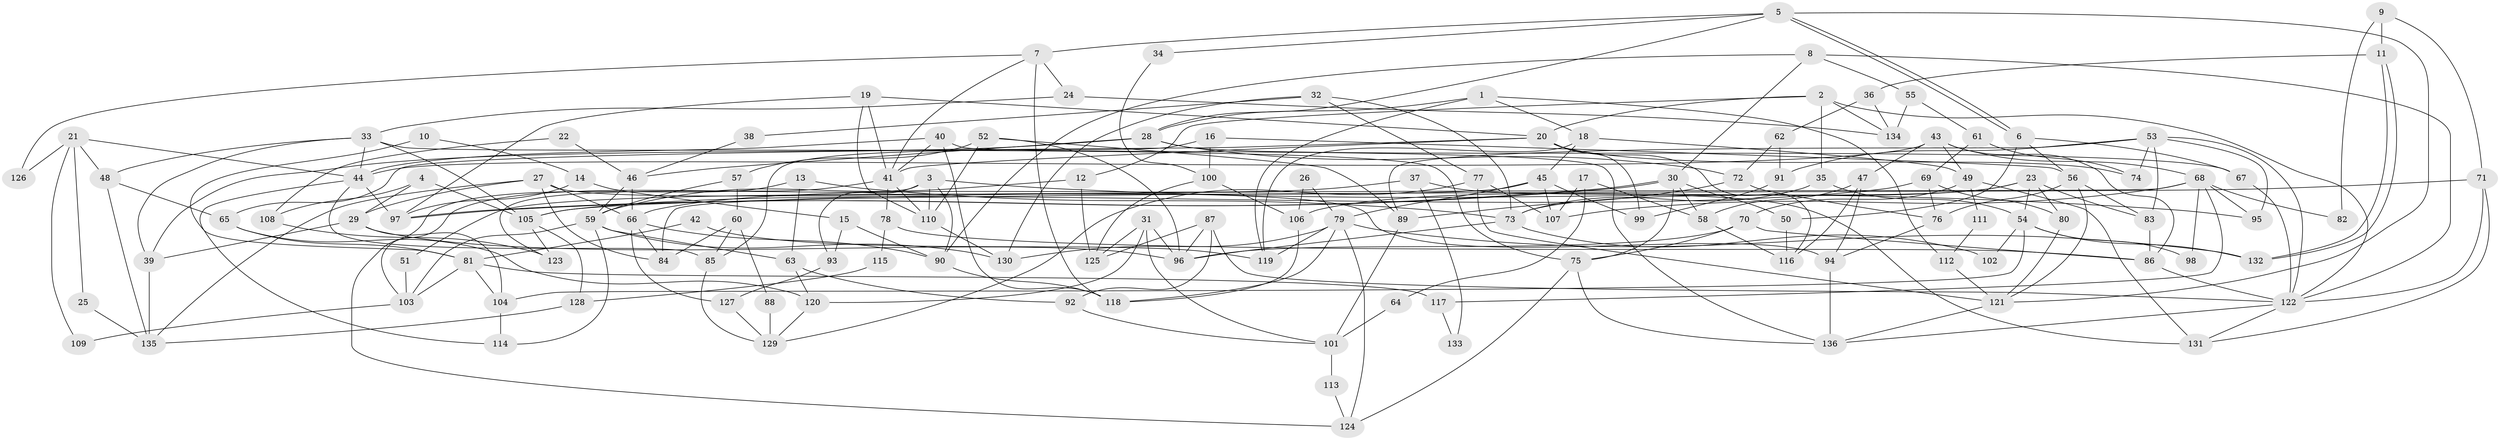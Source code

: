 // Generated by graph-tools (version 1.1) at 2025/14/03/09/25 04:14:50]
// undirected, 136 vertices, 272 edges
graph export_dot {
graph [start="1"]
  node [color=gray90,style=filled];
  1;
  2;
  3;
  4;
  5;
  6;
  7;
  8;
  9;
  10;
  11;
  12;
  13;
  14;
  15;
  16;
  17;
  18;
  19;
  20;
  21;
  22;
  23;
  24;
  25;
  26;
  27;
  28;
  29;
  30;
  31;
  32;
  33;
  34;
  35;
  36;
  37;
  38;
  39;
  40;
  41;
  42;
  43;
  44;
  45;
  46;
  47;
  48;
  49;
  50;
  51;
  52;
  53;
  54;
  55;
  56;
  57;
  58;
  59;
  60;
  61;
  62;
  63;
  64;
  65;
  66;
  67;
  68;
  69;
  70;
  71;
  72;
  73;
  74;
  75;
  76;
  77;
  78;
  79;
  80;
  81;
  82;
  83;
  84;
  85;
  86;
  87;
  88;
  89;
  90;
  91;
  92;
  93;
  94;
  95;
  96;
  97;
  98;
  99;
  100;
  101;
  102;
  103;
  104;
  105;
  106;
  107;
  108;
  109;
  110;
  111;
  112;
  113;
  114;
  115;
  116;
  117;
  118;
  119;
  120;
  121;
  122;
  123;
  124;
  125;
  126;
  127;
  128;
  129;
  130;
  131;
  132;
  133;
  134;
  135;
  136;
  1 -- 119;
  1 -- 28;
  1 -- 18;
  1 -- 112;
  2 -- 134;
  2 -- 122;
  2 -- 12;
  2 -- 20;
  2 -- 35;
  3 -- 110;
  3 -- 95;
  3 -- 90;
  3 -- 93;
  3 -- 123;
  4 -- 29;
  4 -- 105;
  4 -- 108;
  5 -- 121;
  5 -- 6;
  5 -- 6;
  5 -- 7;
  5 -- 28;
  5 -- 34;
  6 -- 50;
  6 -- 56;
  6 -- 67;
  7 -- 41;
  7 -- 24;
  7 -- 118;
  7 -- 126;
  8 -- 90;
  8 -- 122;
  8 -- 30;
  8 -- 55;
  9 -- 71;
  9 -- 11;
  9 -- 82;
  10 -- 81;
  10 -- 14;
  11 -- 132;
  11 -- 132;
  11 -- 36;
  12 -- 59;
  12 -- 125;
  13 -- 63;
  13 -- 73;
  13 -- 124;
  14 -- 97;
  14 -- 15;
  15 -- 93;
  15 -- 90;
  16 -- 100;
  16 -- 85;
  16 -- 56;
  17 -- 107;
  17 -- 58;
  17 -- 64;
  18 -- 45;
  18 -- 49;
  18 -- 119;
  19 -- 97;
  19 -- 41;
  19 -- 20;
  19 -- 110;
  20 -- 41;
  20 -- 65;
  20 -- 74;
  20 -- 99;
  20 -- 116;
  21 -- 48;
  21 -- 44;
  21 -- 25;
  21 -- 109;
  21 -- 126;
  22 -- 46;
  22 -- 108;
  23 -- 83;
  23 -- 80;
  23 -- 54;
  23 -- 73;
  23 -- 106;
  24 -- 33;
  24 -- 134;
  25 -- 135;
  26 -- 106;
  26 -- 79;
  27 -- 135;
  27 -- 66;
  27 -- 29;
  27 -- 84;
  27 -- 94;
  28 -- 72;
  28 -- 39;
  28 -- 46;
  28 -- 67;
  29 -- 104;
  29 -- 39;
  29 -- 96;
  30 -- 97;
  30 -- 97;
  30 -- 50;
  30 -- 58;
  30 -- 75;
  31 -- 125;
  31 -- 96;
  31 -- 101;
  31 -- 120;
  32 -- 130;
  32 -- 73;
  32 -- 38;
  32 -- 77;
  33 -- 75;
  33 -- 39;
  33 -- 44;
  33 -- 48;
  33 -- 105;
  34 -- 100;
  35 -- 54;
  35 -- 73;
  36 -- 62;
  36 -- 134;
  37 -- 66;
  37 -- 131;
  37 -- 133;
  38 -- 46;
  39 -- 135;
  40 -- 136;
  40 -- 118;
  40 -- 41;
  40 -- 44;
  41 -- 78;
  41 -- 103;
  41 -- 110;
  42 -- 81;
  42 -- 119;
  43 -- 47;
  43 -- 44;
  43 -- 49;
  43 -- 68;
  43 -- 86;
  44 -- 85;
  44 -- 97;
  44 -- 114;
  45 -- 79;
  45 -- 107;
  45 -- 51;
  45 -- 99;
  46 -- 66;
  46 -- 59;
  47 -- 116;
  47 -- 94;
  47 -- 58;
  48 -- 65;
  48 -- 135;
  49 -- 70;
  49 -- 111;
  49 -- 131;
  50 -- 116;
  51 -- 103;
  52 -- 110;
  52 -- 96;
  52 -- 57;
  52 -- 89;
  53 -- 122;
  53 -- 83;
  53 -- 74;
  53 -- 89;
  53 -- 91;
  53 -- 95;
  54 -- 132;
  54 -- 98;
  54 -- 102;
  54 -- 104;
  55 -- 61;
  55 -- 134;
  56 -- 76;
  56 -- 83;
  56 -- 121;
  57 -- 59;
  57 -- 60;
  58 -- 116;
  59 -- 114;
  59 -- 63;
  59 -- 103;
  59 -- 130;
  60 -- 85;
  60 -- 84;
  60 -- 88;
  61 -- 74;
  61 -- 69;
  62 -- 72;
  62 -- 91;
  63 -- 92;
  63 -- 120;
  64 -- 101;
  65 -- 120;
  65 -- 81;
  66 -- 84;
  66 -- 90;
  66 -- 127;
  67 -- 122;
  68 -- 84;
  68 -- 82;
  68 -- 95;
  68 -- 98;
  68 -- 107;
  68 -- 117;
  69 -- 105;
  69 -- 76;
  69 -- 80;
  70 -- 96;
  70 -- 75;
  70 -- 86;
  71 -- 122;
  71 -- 131;
  71 -- 105;
  72 -- 76;
  72 -- 89;
  73 -- 96;
  73 -- 102;
  75 -- 124;
  75 -- 136;
  76 -- 94;
  77 -- 121;
  77 -- 107;
  77 -- 129;
  78 -- 86;
  78 -- 115;
  79 -- 124;
  79 -- 130;
  79 -- 118;
  79 -- 119;
  79 -- 132;
  80 -- 121;
  81 -- 103;
  81 -- 104;
  81 -- 117;
  83 -- 86;
  85 -- 129;
  86 -- 122;
  87 -- 122;
  87 -- 96;
  87 -- 92;
  87 -- 125;
  88 -- 129;
  89 -- 101;
  90 -- 118;
  91 -- 99;
  92 -- 101;
  93 -- 127;
  94 -- 136;
  100 -- 106;
  100 -- 125;
  101 -- 113;
  103 -- 109;
  104 -- 114;
  105 -- 123;
  105 -- 128;
  106 -- 118;
  108 -- 123;
  110 -- 130;
  111 -- 112;
  112 -- 121;
  113 -- 124;
  115 -- 128;
  117 -- 133;
  120 -- 129;
  121 -- 136;
  122 -- 131;
  122 -- 136;
  127 -- 129;
  128 -- 135;
}

